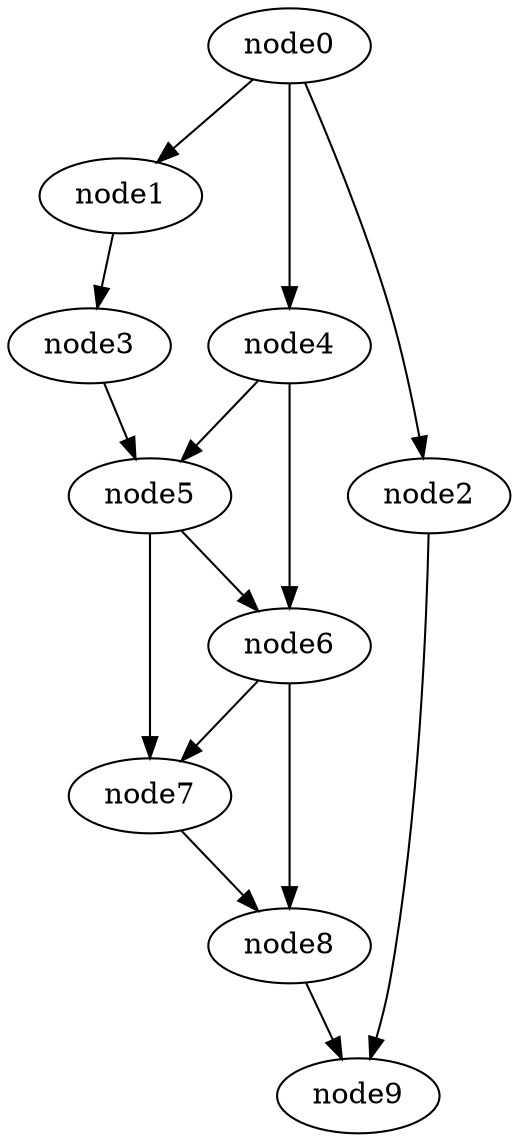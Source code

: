 digraph g{
	node9
	node8 -> node9
	node7 -> node8
	node6 -> node8
	node6 -> node7
	node5 -> node7
	node5 -> node6
	node4 -> node6
	node4 -> node5
	node3 -> node5
	node2 -> node9
	node1 -> node3
	node0 -> node4
	node0 -> node2
	node0 -> node1
}
